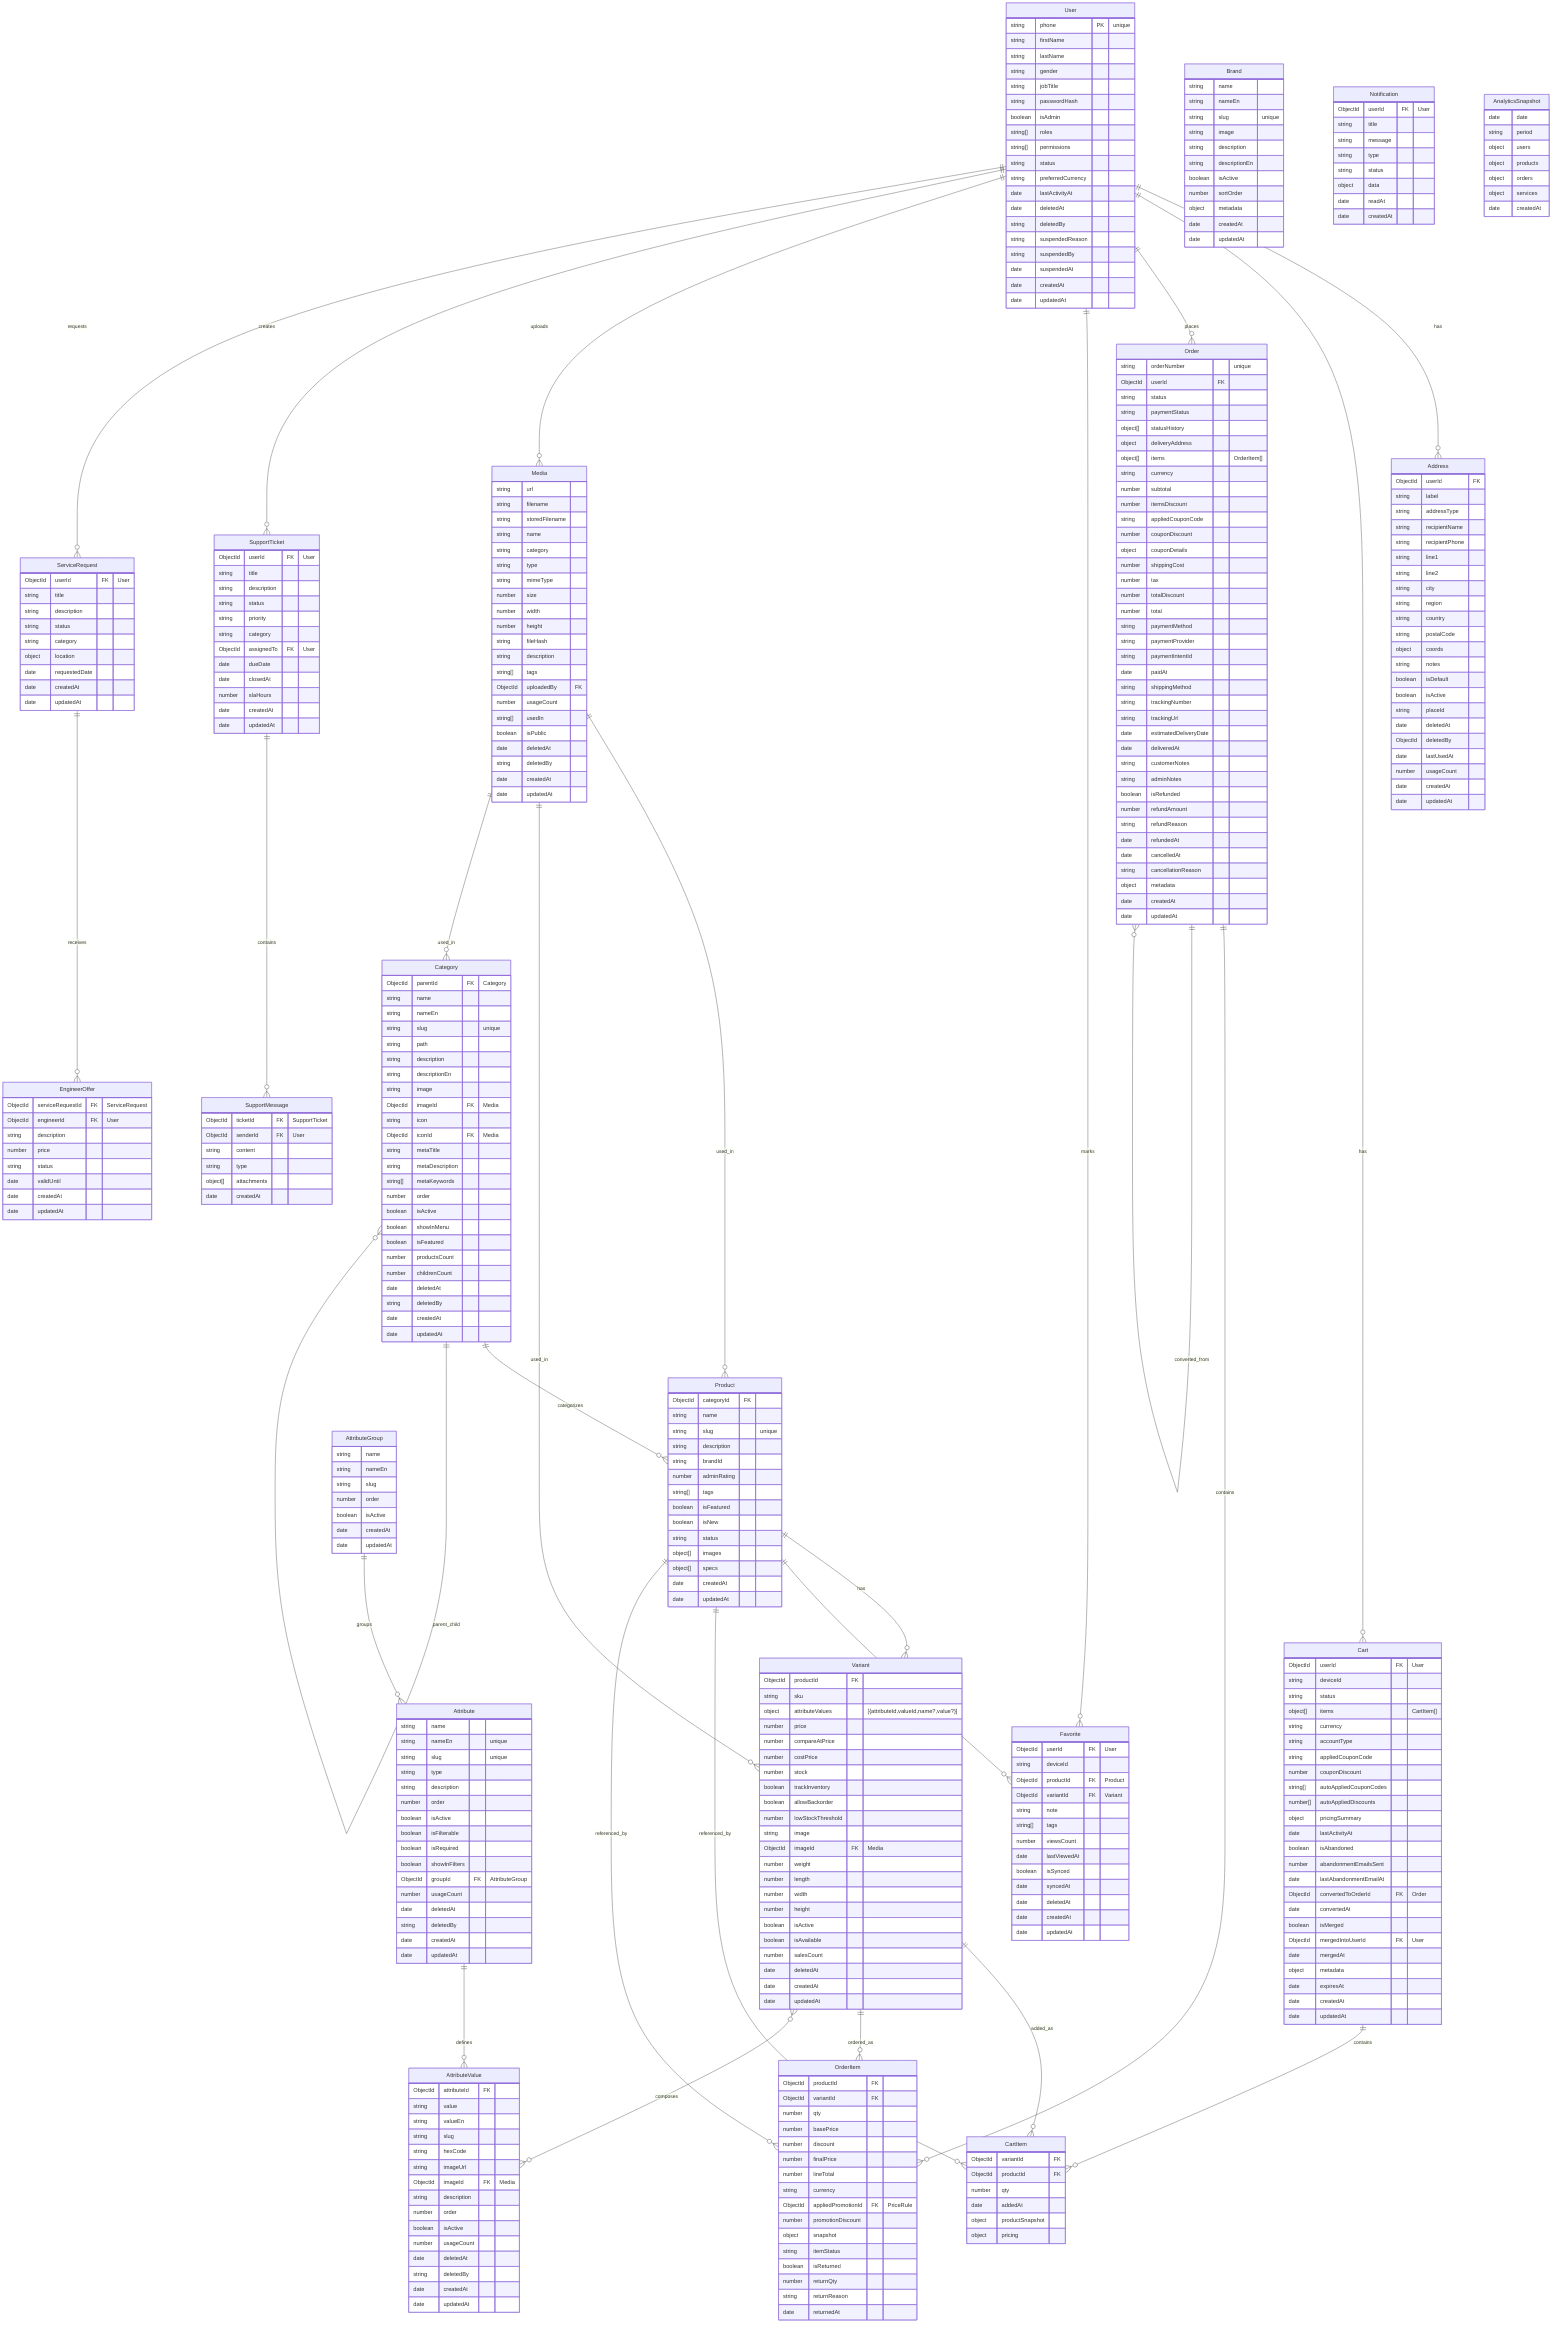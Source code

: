 %% Mermaid ER diagram for Tagadodo database (MongoDB via Mongoose)
%% View online: https://mermaid.live
%% Updated to reflect current implementation

erDiagram
  User ||--o{ Address : has
  User ||--o{ Cart : has
  User ||--o{ Order : places
  User ||--o{ Favorite : marks
  User ||--o{ Media : uploads
  User ||--o{ SupportTicket : creates
  User ||--o{ ServiceRequest : requests

  Category ||--o{ Product : categorizes
  Category ||--o{ Category : parent_child

  Media ||--o{ Product : used_in
  Media ||--o{ Variant : used_in
  Media ||--o{ Category : used_in

  Attribute ||--o{ AttributeValue : defines
  AttributeGroup ||--o{ Attribute : groups
  Product ||--o{ Variant : has
  Product ||--o{ Favorite : is_favorited
  Product ||--o{ CartItem : referenced_by
  Product ||--o{ OrderItem : referenced_by

  Variant ||--o{ CartItem : added_as
  Variant ||--o{ OrderItem : ordered_as
  Variant }o--o{ AttributeValue : composes

  Cart ||--o{ CartItem : contains
  Order ||--o{ OrderItem : contains
  Order ||--o{ Order : converted_from

  SupportTicket ||--o{ SupportMessage : contains
  ServiceRequest ||--o{ EngineerOffer : receives

  User {
    string phone PK "unique"
    string firstName
    string lastName
    string gender
    string jobTitle
    string passwordHash
    boolean isAdmin
    string[] roles
    string[] permissions
    string status
    string preferredCurrency
    date lastActivityAt
    date deletedAt
    string deletedBy
    string suspendedReason
    string suspendedBy
    date suspendedAt
    date createdAt
    date updatedAt
  }

  Address {
    ObjectId userId FK
    string label
    string addressType
    string recipientName
    string recipientPhone
    string line1
    string line2
    string city
    string region
    string country
    string postalCode
    object coords
    string notes
    boolean isDefault
    boolean isActive
    string placeId
    date deletedAt
    ObjectId deletedBy
    date lastUsedAt
    number usageCount
    date createdAt
    date updatedAt
  }

  Media {
    string url
    string filename
    string storedFilename
    string name
    string category
    string type
    string mimeType
    number size
    number width
    number height
    string fileHash
    string description
    string[] tags
    ObjectId uploadedBy FK
    number usageCount
    string[] usedIn
    boolean isPublic
    date deletedAt
    string deletedBy
    date createdAt
    date updatedAt
  }

  Category {
    ObjectId parentId FK "Category"
    string name
    string nameEn
    string slug "unique"
    string path
    string description
    string descriptionEn
    string image
    ObjectId imageId FK "Media"
    string icon
    ObjectId iconId FK "Media"
    string metaTitle
    string metaDescription
    string[] metaKeywords
    number order
    boolean isActive
    boolean showInMenu
    boolean isFeatured
    number productsCount
    number childrenCount
    date deletedAt
    string deletedBy
    date createdAt
    date updatedAt
  }

  Brand {
    string name
    string nameEn
    string slug "unique"
    string image
    string description
    string descriptionEn
    boolean isActive
    number sortOrder
    object metadata
    date createdAt
    date updatedAt
  }

  Attribute {
    string name
    string nameEn "unique"
    string slug "unique"
    string type
    string description
    number order
    boolean isActive
    boolean isFilterable
    boolean isRequired
    boolean showInFilters
    ObjectId groupId FK "AttributeGroup"
    number usageCount
    date deletedAt
    string deletedBy
    date createdAt
    date updatedAt
  }

  AttributeValue {
    ObjectId attributeId FK
    string value
    string valueEn
    string slug
    string hexCode
    string imageUrl
    ObjectId imageId FK "Media"
    string description
    number order
    boolean isActive
    number usageCount
    date deletedAt
    string deletedBy
    date createdAt
    date updatedAt
  }

  Product {
    ObjectId categoryId FK
    string name
    string slug "unique"
    string description
    string brandId
    number adminRating
    string[] tags
    boolean isFeatured
    boolean isNew
    string status
    object[] images
    object[] specs
    date createdAt
    date updatedAt
  }

  Variant {
    ObjectId productId FK
    string sku
    object attributeValues "[{attributeId,valueId,name?,value?}]"
    number price
    number compareAtPrice
    number costPrice
    number stock
    boolean trackInventory
    boolean allowBackorder
    number lowStockThreshold
    string image
    ObjectId imageId FK "Media"
    number weight
    number length
    number width
    number height
    boolean isActive
    boolean isAvailable
    number salesCount
    date deletedAt
    date createdAt
    date updatedAt
  }

  Cart {
    ObjectId userId FK "User"
    string deviceId
    string status
    object[] items "CartItem[]"
    string currency
    string accountType
    string appliedCouponCode
    number couponDiscount
    string[] autoAppliedCouponCodes
    number[] autoAppliedDiscounts
    object pricingSummary
    date lastActivityAt
    boolean isAbandoned
    number abandonmentEmailsSent
    date lastAbandonmentEmailAt
    ObjectId convertedToOrderId FK "Order"
    date convertedAt
    boolean isMerged
    ObjectId mergedIntoUserId FK "User"
    date mergedAt
    object metadata
    date expiresAt
    date createdAt
    date updatedAt
  }

  CartItem {
    ObjectId variantId FK
    ObjectId productId FK
    number qty
    date addedAt
    object productSnapshot
    object pricing
  }

  Order {
    string orderNumber "unique"
    ObjectId userId FK
    string status
    string paymentStatus
    object[] statusHistory
    object deliveryAddress
    object[] items "OrderItem[]"
    string currency
    number subtotal
    number itemsDiscount
    string appliedCouponCode
    number couponDiscount
    object couponDetails
    number shippingCost
    number tax
    number totalDiscount
    number total
    string paymentMethod
    string paymentProvider
    string paymentIntentId
    date paidAt
    string shippingMethod
    string trackingNumber
    string trackingUrl
    date estimatedDeliveryDate
    date deliveredAt
    string customerNotes
    string adminNotes
    boolean isRefunded
    number refundAmount
    string refundReason
    date refundedAt
    date cancelledAt
    string cancellationReason
    object metadata
    date createdAt
    date updatedAt
  }

  OrderItem {
    ObjectId productId FK
    ObjectId variantId FK
    number qty
    number basePrice
    number discount
    number finalPrice
    number lineTotal
    string currency
    ObjectId appliedPromotionId FK "PriceRule"
    number promotionDiscount
    object snapshot
    string itemStatus
    boolean isReturned
    number returnQty
    string returnReason
    date returnedAt
  }

  Favorite {
    ObjectId userId FK "User"
    string deviceId
    ObjectId productId FK "Product"
    ObjectId variantId FK "Variant"
    string note
    string[] tags
    number viewsCount
    date lastViewedAt
    boolean isSynced
    date syncedAt
    date deletedAt
    date createdAt
    date updatedAt
  }

  SupportTicket {
    ObjectId userId FK "User"
    string title
    string description
    string status
    string priority
    string category
    ObjectId assignedTo FK "User"
    date dueDate
    date closedAt
    number slaHours
    date createdAt
    date updatedAt
  }

  SupportMessage {
    ObjectId ticketId FK "SupportTicket"
    ObjectId senderId FK "User"
    string content
    string type
    object[] attachments
    date createdAt
  }

  ServiceRequest {
    ObjectId userId FK "User"
    string title
    string description
    string status
    string category
    object location
    date requestedDate
    date createdAt
    date updatedAt
  }

  EngineerOffer {
    ObjectId serviceRequestId FK "ServiceRequest"
    ObjectId engineerId FK "User"
    string description
    number price
    string status
    date validUntil
    date createdAt
    date updatedAt
  }

  AttributeGroup {
    string name
    string nameEn
    string slug
    number order
    boolean isActive
    date createdAt
    date updatedAt
  }

  Notification {
    ObjectId userId FK "User"
    string title
    string message
    string type
    string status
    object data
    date readAt
    date createdAt
  }

  AnalyticsSnapshot {
    date date
    string period
    object users
    object products
    object orders
    object services
    date createdAt
  }